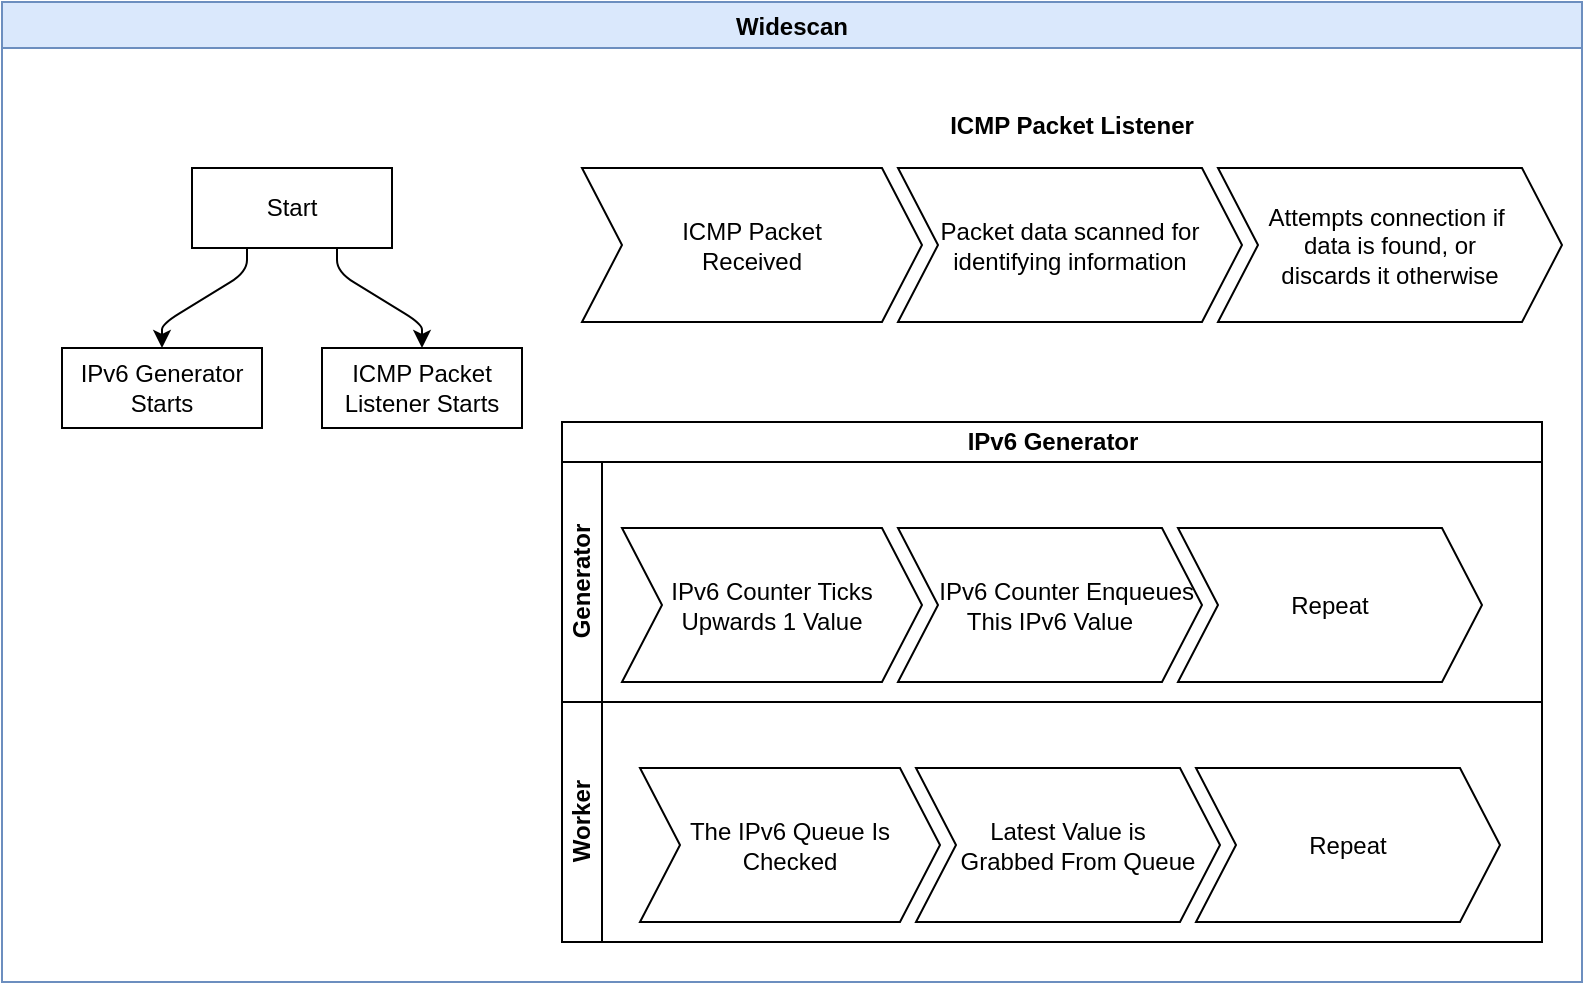 <mxfile version="26.0.10">
  <diagram name="Page-1" id="NOy-pJ9FiRxzBPrfHXnh">
    <mxGraphModel dx="1323" dy="1723" grid="1" gridSize="10" guides="1" tooltips="1" connect="1" arrows="1" fold="1" page="1" pageScale="1" pageWidth="850" pageHeight="1100" math="0" shadow="0">
      <root>
        <mxCell id="0" />
        <mxCell id="1" parent="0" />
        <mxCell id="Cj6cQdjGoqn9FvplHezV-40" value="IPv6 Generator" style="swimlane;childLayout=stackLayout;resizeParent=1;resizeParentMax=0;horizontal=1;startSize=20;horizontalStack=0;html=1;" vertex="1" parent="1">
          <mxGeometry x="380" y="200" width="490" height="260" as="geometry" />
        </mxCell>
        <mxCell id="Cj6cQdjGoqn9FvplHezV-41" value="Generator" style="swimlane;startSize=20;horizontal=0;html=1;" vertex="1" parent="Cj6cQdjGoqn9FvplHezV-40">
          <mxGeometry y="20" width="490" height="120" as="geometry" />
        </mxCell>
        <mxCell id="Cj6cQdjGoqn9FvplHezV-44" value="" style="swimlane;childLayout=stackLayout;horizontal=1;fillColor=none;horizontalStack=1;resizeParent=1;resizeParentMax=0;resizeLast=0;collapsible=0;strokeColor=none;stackBorder=10;stackSpacing=-12;resizable=1;align=center;points=[];whiteSpace=wrap;html=1;" vertex="1" parent="Cj6cQdjGoqn9FvplHezV-41">
          <mxGeometry x="20" width="450" height="120" as="geometry" />
        </mxCell>
        <mxCell id="Cj6cQdjGoqn9FvplHezV-45" value="&lt;div&gt;IPv6 Counter Ticks&lt;/div&gt;&lt;div&gt;Upwards 1 Value&lt;br&gt;&lt;/div&gt;" style="shape=step;perimeter=stepPerimeter;fixedSize=1;points=[];whiteSpace=wrap;html=1;" vertex="1" parent="Cj6cQdjGoqn9FvplHezV-44">
          <mxGeometry x="10" y="33" width="150" height="77" as="geometry" />
        </mxCell>
        <mxCell id="Cj6cQdjGoqn9FvplHezV-46" value="&lt;div&gt;&amp;nbsp;&amp;nbsp;&amp;nbsp;&amp;nbsp; IPv6 Counter Enqueues&lt;/div&gt;&lt;div&gt;This IPv6 Value&lt;br&gt;&lt;/div&gt;" style="shape=step;perimeter=stepPerimeter;fixedSize=1;points=[];whiteSpace=wrap;html=1;" vertex="1" parent="Cj6cQdjGoqn9FvplHezV-44">
          <mxGeometry x="148" y="33" width="152" height="77" as="geometry" />
        </mxCell>
        <mxCell id="Cj6cQdjGoqn9FvplHezV-47" value="Repeat" style="shape=step;perimeter=stepPerimeter;fixedSize=1;points=[];whiteSpace=wrap;html=1;" vertex="1" parent="Cj6cQdjGoqn9FvplHezV-44">
          <mxGeometry x="288" y="33" width="152" height="77" as="geometry" />
        </mxCell>
        <mxCell id="Cj6cQdjGoqn9FvplHezV-42" value="Worker" style="swimlane;startSize=20;horizontal=0;html=1;" vertex="1" parent="Cj6cQdjGoqn9FvplHezV-40">
          <mxGeometry y="140" width="490" height="120" as="geometry" />
        </mxCell>
        <mxCell id="Cj6cQdjGoqn9FvplHezV-48" value="" style="swimlane;childLayout=stackLayout;horizontal=1;fillColor=none;horizontalStack=1;resizeParent=1;resizeParentMax=0;resizeLast=0;collapsible=0;strokeColor=none;stackBorder=10;stackSpacing=-12;resizable=1;align=center;points=[];whiteSpace=wrap;html=1;" vertex="1" parent="Cj6cQdjGoqn9FvplHezV-42">
          <mxGeometry x="29" width="450" height="120" as="geometry" />
        </mxCell>
        <mxCell id="Cj6cQdjGoqn9FvplHezV-49" value="&lt;div&gt;The IPv6 Queue Is&lt;/div&gt;&lt;div&gt;Checked&lt;br&gt;&lt;/div&gt;" style="shape=step;perimeter=stepPerimeter;fixedSize=1;points=[];whiteSpace=wrap;html=1;" vertex="1" parent="Cj6cQdjGoqn9FvplHezV-48">
          <mxGeometry x="10" y="33" width="150" height="77" as="geometry" />
        </mxCell>
        <mxCell id="Cj6cQdjGoqn9FvplHezV-50" value="&lt;div&gt;Latest Value is &lt;br&gt;&lt;/div&gt;&lt;div&gt;&amp;nbsp;&amp;nbsp; Grabbed From Queue&lt;br&gt;&lt;/div&gt;" style="shape=step;perimeter=stepPerimeter;fixedSize=1;points=[];whiteSpace=wrap;html=1;" vertex="1" parent="Cj6cQdjGoqn9FvplHezV-48">
          <mxGeometry x="148" y="33" width="152" height="77" as="geometry" />
        </mxCell>
        <mxCell id="Cj6cQdjGoqn9FvplHezV-51" value="Repeat" style="shape=step;perimeter=stepPerimeter;fixedSize=1;points=[];whiteSpace=wrap;html=1;" vertex="1" parent="Cj6cQdjGoqn9FvplHezV-48">
          <mxGeometry x="288" y="33" width="152" height="77" as="geometry" />
        </mxCell>
        <mxCell id="Cj6cQdjGoqn9FvplHezV-29" value="ICMP Packet Listener" style="swimlane;childLayout=stackLayout;horizontal=1;fillColor=none;horizontalStack=1;resizeParent=1;resizeParentMax=0;resizeLast=0;collapsible=0;strokeColor=none;stackBorder=10;stackSpacing=-12;resizable=1;align=center;points=[];whiteSpace=wrap;html=1;startSize=23;" vertex="1" parent="1">
          <mxGeometry x="380" y="40" width="510" height="120" as="geometry" />
        </mxCell>
        <mxCell id="Cj6cQdjGoqn9FvplHezV-30" value="&lt;div&gt;ICMP Packet&lt;/div&gt;&lt;div&gt;Received&lt;br&gt;&lt;/div&gt;" style="shape=step;perimeter=stepPerimeter;fixedSize=1;points=[];whiteSpace=wrap;html=1;" vertex="1" parent="Cj6cQdjGoqn9FvplHezV-29">
          <mxGeometry x="10" y="33" width="170" height="77" as="geometry" />
        </mxCell>
        <mxCell id="Cj6cQdjGoqn9FvplHezV-31" value="Packet data scanned for identifying information" style="shape=step;perimeter=stepPerimeter;fixedSize=1;points=[];whiteSpace=wrap;html=1;" vertex="1" parent="Cj6cQdjGoqn9FvplHezV-29">
          <mxGeometry x="168" y="33" width="172" height="77" as="geometry" />
        </mxCell>
        <mxCell id="Cj6cQdjGoqn9FvplHezV-32" value="&lt;div&gt;Attempts connection if&amp;nbsp;&lt;/div&gt;&lt;div&gt;data is found, or&lt;/div&gt;&lt;div&gt;discards it otherwise&lt;br&gt;&lt;/div&gt;" style="shape=step;perimeter=stepPerimeter;fixedSize=1;points=[];whiteSpace=wrap;html=1;" vertex="1" parent="Cj6cQdjGoqn9FvplHezV-29">
          <mxGeometry x="328" y="33" width="172" height="77" as="geometry" />
        </mxCell>
        <mxCell id="Cj6cQdjGoqn9FvplHezV-55" value="Widescan" style="swimlane;fillColor=#dae8fc;strokeColor=#6c8ebf;gradientColor=none;labelBackgroundColor=none;" vertex="1" parent="1">
          <mxGeometry x="100" y="-10" width="790" height="490" as="geometry" />
        </mxCell>
        <mxCell id="Cj6cQdjGoqn9FvplHezV-56" value="Start" style="whiteSpace=wrap;html=1;" vertex="1" parent="Cj6cQdjGoqn9FvplHezV-55">
          <mxGeometry x="95" y="83" width="100" height="40" as="geometry" />
        </mxCell>
        <mxCell id="Cj6cQdjGoqn9FvplHezV-57" value="IPv6 Generator Starts" style="whiteSpace=wrap;html=1;" vertex="1" parent="Cj6cQdjGoqn9FvplHezV-55">
          <mxGeometry x="30" y="173" width="100" height="40" as="geometry" />
        </mxCell>
        <mxCell id="Cj6cQdjGoqn9FvplHezV-58" value="" style="html=1;rounded=1;curved=0;sourcePerimeterSpacing=0;targetPerimeterSpacing=0;startSize=6;endSize=6;noEdgeStyle=1;orthogonal=1;" edge="1" parent="Cj6cQdjGoqn9FvplHezV-55" source="Cj6cQdjGoqn9FvplHezV-56" target="Cj6cQdjGoqn9FvplHezV-57">
          <mxGeometry relative="1" as="geometry">
            <Array as="points">
              <mxPoint x="122.5" y="135" />
              <mxPoint x="80" y="161" />
            </Array>
          </mxGeometry>
        </mxCell>
        <mxCell id="Cj6cQdjGoqn9FvplHezV-59" value="ICMP Packet Listener Starts" style="whiteSpace=wrap;html=1;" vertex="1" parent="Cj6cQdjGoqn9FvplHezV-55">
          <mxGeometry x="160" y="173" width="100" height="40" as="geometry" />
        </mxCell>
        <mxCell id="Cj6cQdjGoqn9FvplHezV-60" value="" style="html=1;rounded=1;curved=0;sourcePerimeterSpacing=0;targetPerimeterSpacing=0;startSize=6;endSize=6;noEdgeStyle=1;orthogonal=1;" edge="1" parent="Cj6cQdjGoqn9FvplHezV-55" source="Cj6cQdjGoqn9FvplHezV-56" target="Cj6cQdjGoqn9FvplHezV-59">
          <mxGeometry relative="1" as="geometry">
            <Array as="points">
              <mxPoint x="167.5" y="135" />
              <mxPoint x="210" y="161" />
            </Array>
          </mxGeometry>
        </mxCell>
      </root>
    </mxGraphModel>
  </diagram>
</mxfile>
